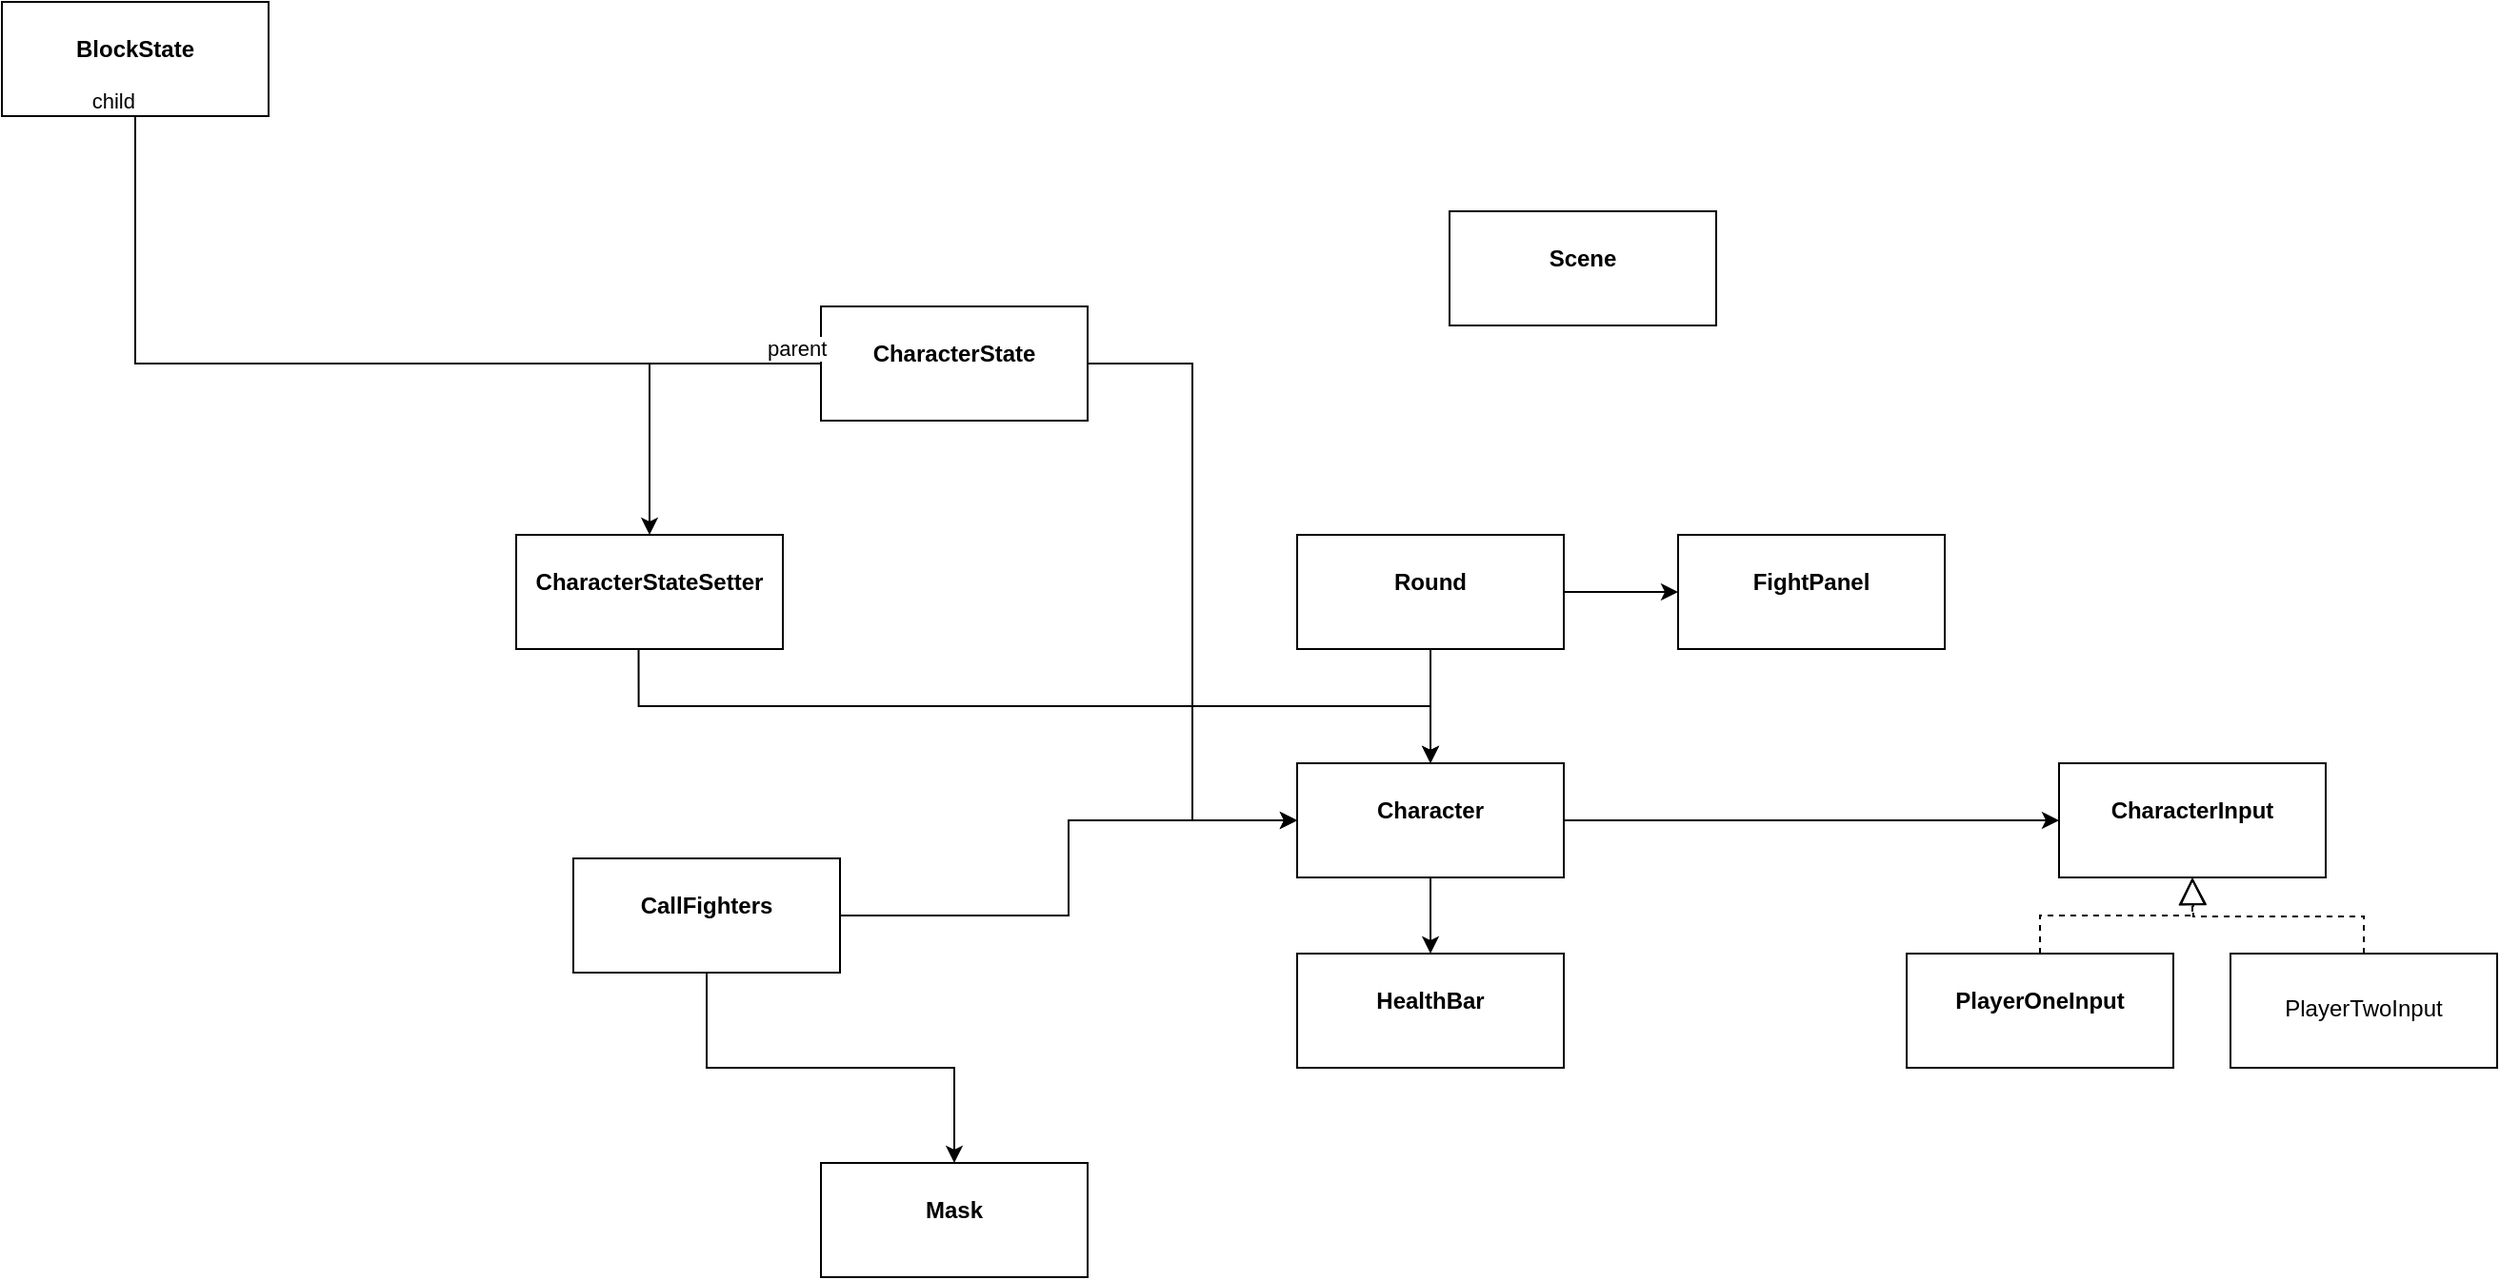 <mxfile version="15.4.0" type="device"><diagram id="g9ckhM8htYrC-0xLBbxv" name="[Classes]Como é"><mxGraphModel dx="2185" dy="2167" grid="1" gridSize="10" guides="1" tooltips="1" connect="1" arrows="1" fold="1" page="1" pageScale="1" pageWidth="827" pageHeight="1169" math="0" shadow="0"><root><mxCell id="0"/><mxCell id="1" parent="0"/><mxCell id="5eY1oyJuO3iGr-4jzkTZ-30" style="edgeStyle=orthogonalEdgeStyle;rounded=0;orthogonalLoop=1;jettySize=auto;html=1;" edge="1" parent="1" source="5eY1oyJuO3iGr-4jzkTZ-9" target="5eY1oyJuO3iGr-4jzkTZ-10"><mxGeometry relative="1" as="geometry"/></mxCell><mxCell id="5eY1oyJuO3iGr-4jzkTZ-31" style="edgeStyle=orthogonalEdgeStyle;rounded=0;orthogonalLoop=1;jettySize=auto;html=1;" edge="1" parent="1" source="5eY1oyJuO3iGr-4jzkTZ-9" target="5eY1oyJuO3iGr-4jzkTZ-14"><mxGeometry relative="1" as="geometry"/></mxCell><mxCell id="5eY1oyJuO3iGr-4jzkTZ-9" value="&lt;p style=&quot;margin: 0px ; margin-top: 4px ; text-align: center&quot;&gt;&lt;br&gt;&lt;b&gt;Character&lt;/b&gt;&lt;/p&gt;" style="verticalAlign=top;align=left;overflow=fill;fontSize=12;fontFamily=Helvetica;html=1;" vertex="1" parent="1"><mxGeometry x="40" y="40" width="140" height="60" as="geometry"/></mxCell><mxCell id="5eY1oyJuO3iGr-4jzkTZ-10" value="&lt;p style=&quot;margin: 0px ; margin-top: 4px ; text-align: center&quot;&gt;&lt;br&gt;&lt;b&gt;CharacterInput&lt;/b&gt;&lt;/p&gt;" style="verticalAlign=top;align=left;overflow=fill;fontSize=12;fontFamily=Helvetica;html=1;" vertex="1" parent="1"><mxGeometry x="440" y="40" width="140" height="60" as="geometry"/></mxCell><mxCell id="5eY1oyJuO3iGr-4jzkTZ-32" style="edgeStyle=orthogonalEdgeStyle;rounded=0;orthogonalLoop=1;jettySize=auto;html=1;exitX=0.459;exitY=0.999;exitDx=0;exitDy=0;exitPerimeter=0;" edge="1" parent="1" source="5eY1oyJuO3iGr-4jzkTZ-11" target="5eY1oyJuO3iGr-4jzkTZ-9"><mxGeometry relative="1" as="geometry"/></mxCell><mxCell id="5eY1oyJuO3iGr-4jzkTZ-11" value="&lt;p style=&quot;margin: 0px ; margin-top: 4px ; text-align: center&quot;&gt;&lt;br&gt;&lt;b&gt;CharacterStateSetter&lt;/b&gt;&lt;/p&gt;" style="verticalAlign=top;align=left;overflow=fill;fontSize=12;fontFamily=Helvetica;html=1;" vertex="1" parent="1"><mxGeometry x="-370" y="-80" width="140" height="60" as="geometry"/></mxCell><mxCell id="5eY1oyJuO3iGr-4jzkTZ-12" value="&lt;p style=&quot;margin: 0px ; margin-top: 4px ; text-align: center&quot;&gt;&lt;br&gt;&lt;b&gt;FightPanel&lt;/b&gt;&lt;/p&gt;" style="verticalAlign=top;align=left;overflow=fill;fontSize=12;fontFamily=Helvetica;html=1;" vertex="1" parent="1"><mxGeometry x="240" y="-80" width="140" height="60" as="geometry"/></mxCell><mxCell id="5eY1oyJuO3iGr-4jzkTZ-14" value="&lt;p style=&quot;margin: 0px ; margin-top: 4px ; text-align: center&quot;&gt;&lt;br&gt;&lt;b&gt;HealthBar&lt;/b&gt;&lt;/p&gt;" style="verticalAlign=top;align=left;overflow=fill;fontSize=12;fontFamily=Helvetica;html=1;" vertex="1" parent="1"><mxGeometry x="40" y="140" width="140" height="60" as="geometry"/></mxCell><mxCell id="5eY1oyJuO3iGr-4jzkTZ-15" value="&lt;p style=&quot;margin: 0px ; margin-top: 4px ; text-align: center&quot;&gt;&lt;br&gt;&lt;b&gt;PlayerOneInput&lt;/b&gt;&lt;/p&gt;" style="verticalAlign=top;align=left;overflow=fill;fontSize=12;fontFamily=Helvetica;html=1;" vertex="1" parent="1"><mxGeometry x="360" y="140" width="140" height="60" as="geometry"/></mxCell><mxCell id="5eY1oyJuO3iGr-4jzkTZ-16" value="&lt;p style=&quot;margin: 0px ; margin-top: 4px ; text-align: center&quot;&gt;&lt;br&gt;&lt;/p&gt;&lt;p style=&quot;margin: 0px ; margin-top: 4px ; text-align: center&quot;&gt;PlayerTwoInput&lt;/p&gt;" style="verticalAlign=top;align=left;overflow=fill;fontSize=12;fontFamily=Helvetica;html=1;" vertex="1" parent="1"><mxGeometry x="530" y="140" width="140" height="60" as="geometry"/></mxCell><mxCell id="5eY1oyJuO3iGr-4jzkTZ-28" style="edgeStyle=orthogonalEdgeStyle;rounded=0;orthogonalLoop=1;jettySize=auto;html=1;" edge="1" parent="1" source="5eY1oyJuO3iGr-4jzkTZ-17" target="5eY1oyJuO3iGr-4jzkTZ-9"><mxGeometry relative="1" as="geometry"/></mxCell><mxCell id="5eY1oyJuO3iGr-4jzkTZ-29" style="edgeStyle=orthogonalEdgeStyle;rounded=0;orthogonalLoop=1;jettySize=auto;html=1;" edge="1" parent="1" source="5eY1oyJuO3iGr-4jzkTZ-17" target="5eY1oyJuO3iGr-4jzkTZ-12"><mxGeometry relative="1" as="geometry"/></mxCell><mxCell id="5eY1oyJuO3iGr-4jzkTZ-17" value="&lt;p style=&quot;margin: 0px ; margin-top: 4px ; text-align: center&quot;&gt;&lt;br&gt;&lt;b&gt;Round&lt;/b&gt;&lt;/p&gt;" style="verticalAlign=top;align=left;overflow=fill;fontSize=12;fontFamily=Helvetica;html=1;" vertex="1" parent="1"><mxGeometry x="40" y="-80" width="140" height="60" as="geometry"/></mxCell><mxCell id="5eY1oyJuO3iGr-4jzkTZ-18" value="&lt;p style=&quot;margin: 0px ; margin-top: 4px ; text-align: center&quot;&gt;&lt;br&gt;&lt;b&gt;Scene&lt;/b&gt;&lt;/p&gt;" style="verticalAlign=top;align=left;overflow=fill;fontSize=12;fontFamily=Helvetica;html=1;" vertex="1" parent="1"><mxGeometry x="120" y="-250" width="140" height="60" as="geometry"/></mxCell><mxCell id="5eY1oyJuO3iGr-4jzkTZ-23" value="" style="endArrow=block;dashed=1;endFill=0;endSize=12;html=1;rounded=0;edgeStyle=orthogonalEdgeStyle;exitX=0.5;exitY=0;exitDx=0;exitDy=0;entryX=0.5;entryY=1;entryDx=0;entryDy=0;" edge="1" parent="1" source="5eY1oyJuO3iGr-4jzkTZ-15" target="5eY1oyJuO3iGr-4jzkTZ-10"><mxGeometry width="160" relative="1" as="geometry"><mxPoint x="500" y="260" as="sourcePoint"/><mxPoint x="660" y="260" as="targetPoint"/></mxGeometry></mxCell><mxCell id="5eY1oyJuO3iGr-4jzkTZ-24" value="" style="endArrow=block;dashed=1;endFill=0;endSize=12;html=1;rounded=0;edgeStyle=orthogonalEdgeStyle;exitX=0.5;exitY=0;exitDx=0;exitDy=0;" edge="1" parent="1" source="5eY1oyJuO3iGr-4jzkTZ-16"><mxGeometry width="160" relative="1" as="geometry"><mxPoint x="500" y="260" as="sourcePoint"/><mxPoint x="510" y="100" as="targetPoint"/></mxGeometry></mxCell><mxCell id="5eY1oyJuO3iGr-4jzkTZ-35" style="edgeStyle=orthogonalEdgeStyle;rounded=0;orthogonalLoop=1;jettySize=auto;html=1;" edge="1" parent="1" source="5eY1oyJuO3iGr-4jzkTZ-33" target="5eY1oyJuO3iGr-4jzkTZ-34"><mxGeometry relative="1" as="geometry"/></mxCell><mxCell id="5eY1oyJuO3iGr-4jzkTZ-36" style="edgeStyle=orthogonalEdgeStyle;rounded=0;orthogonalLoop=1;jettySize=auto;html=1;entryX=0;entryY=0.5;entryDx=0;entryDy=0;" edge="1" parent="1" source="5eY1oyJuO3iGr-4jzkTZ-33" target="5eY1oyJuO3iGr-4jzkTZ-9"><mxGeometry relative="1" as="geometry"/></mxCell><mxCell id="5eY1oyJuO3iGr-4jzkTZ-33" value="&lt;p style=&quot;margin: 0px ; margin-top: 4px ; text-align: center&quot;&gt;&lt;br&gt;&lt;b&gt;CallFighters&lt;/b&gt;&lt;/p&gt;" style="verticalAlign=top;align=left;overflow=fill;fontSize=12;fontFamily=Helvetica;html=1;" vertex="1" parent="1"><mxGeometry x="-340" y="90" width="140" height="60" as="geometry"/></mxCell><mxCell id="5eY1oyJuO3iGr-4jzkTZ-34" value="&lt;p style=&quot;margin: 0px ; margin-top: 4px ; text-align: center&quot;&gt;&lt;br&gt;&lt;b&gt;Mask&lt;/b&gt;&lt;/p&gt;" style="verticalAlign=top;align=left;overflow=fill;fontSize=12;fontFamily=Helvetica;html=1;" vertex="1" parent="1"><mxGeometry x="-210" y="250" width="140" height="60" as="geometry"/></mxCell><mxCell id="5eY1oyJuO3iGr-4jzkTZ-38" style="edgeStyle=orthogonalEdgeStyle;rounded=0;orthogonalLoop=1;jettySize=auto;html=1;entryX=0.5;entryY=0;entryDx=0;entryDy=0;" edge="1" parent="1" source="5eY1oyJuO3iGr-4jzkTZ-37" target="5eY1oyJuO3iGr-4jzkTZ-11"><mxGeometry relative="1" as="geometry"/></mxCell><mxCell id="5eY1oyJuO3iGr-4jzkTZ-40" style="edgeStyle=orthogonalEdgeStyle;rounded=0;orthogonalLoop=1;jettySize=auto;html=1;entryX=0;entryY=0.5;entryDx=0;entryDy=0;" edge="1" parent="1" source="5eY1oyJuO3iGr-4jzkTZ-37" target="5eY1oyJuO3iGr-4jzkTZ-9"><mxGeometry relative="1" as="geometry"/></mxCell><mxCell id="5eY1oyJuO3iGr-4jzkTZ-37" value="&lt;p style=&quot;margin: 0px ; margin-top: 4px ; text-align: center&quot;&gt;&lt;br&gt;&lt;b&gt;CharacterState&lt;/b&gt;&lt;/p&gt;" style="verticalAlign=top;align=left;overflow=fill;fontSize=12;fontFamily=Helvetica;html=1;" vertex="1" parent="1"><mxGeometry x="-210" y="-200" width="140" height="60" as="geometry"/></mxCell><mxCell id="5eY1oyJuO3iGr-4jzkTZ-41" value="&lt;p style=&quot;margin: 0px ; margin-top: 4px ; text-align: center&quot;&gt;&lt;br&gt;&lt;b&gt;BlockState&lt;/b&gt;&lt;/p&gt;" style="verticalAlign=top;align=left;overflow=fill;fontSize=12;fontFamily=Helvetica;html=1;" vertex="1" parent="1"><mxGeometry x="-640" y="-360" width="140" height="60" as="geometry"/></mxCell><mxCell id="5eY1oyJuO3iGr-4jzkTZ-43" value="" style="endArrow=none;html=1;edgeStyle=orthogonalEdgeStyle;rounded=0;entryX=0.5;entryY=1;entryDx=0;entryDy=0;" edge="1" parent="1" source="5eY1oyJuO3iGr-4jzkTZ-37" target="5eY1oyJuO3iGr-4jzkTZ-41"><mxGeometry relative="1" as="geometry"><mxPoint x="-140" y="-350" as="sourcePoint"/><mxPoint x="-140" y="-350" as="targetPoint"/></mxGeometry></mxCell><mxCell id="5eY1oyJuO3iGr-4jzkTZ-44" value="parent" style="edgeLabel;resizable=0;html=1;align=left;verticalAlign=bottom;" connectable="0" vertex="1" parent="5eY1oyJuO3iGr-4jzkTZ-43"><mxGeometry x="-1" relative="1" as="geometry"><mxPoint x="-30" as="offset"/></mxGeometry></mxCell><mxCell id="5eY1oyJuO3iGr-4jzkTZ-45" value="child" style="edgeLabel;resizable=0;html=1;align=right;verticalAlign=bottom;" connectable="0" vertex="1" parent="5eY1oyJuO3iGr-4jzkTZ-43"><mxGeometry x="1" relative="1" as="geometry"/></mxCell></root></mxGraphModel></diagram></mxfile>
